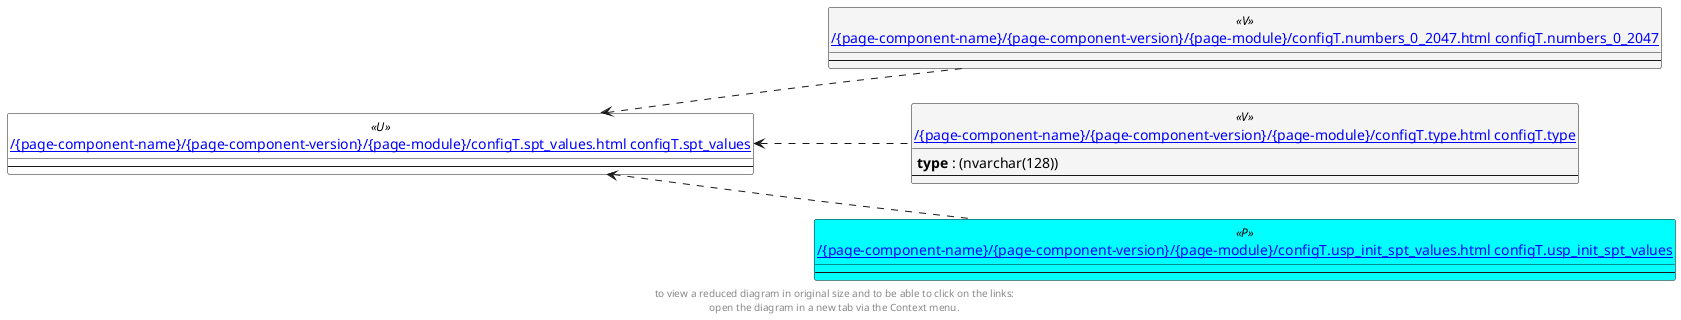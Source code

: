 @startuml
left to right direction
'top to bottom direction
hide circle
'avoide "." issues:
set namespaceSeparator none


skinparam class {
  BackgroundColor White
  BackgroundColor<<FN>> Yellow
  BackgroundColor<<FS>> Yellow
  BackgroundColor<<FT>> LightGray
  BackgroundColor<<IF>> Yellow
  BackgroundColor<<IS>> Yellow
  BackgroundColor<<P>> Aqua
  BackgroundColor<<PC>> Aqua
  BackgroundColor<<SN>> Yellow
  BackgroundColor<<SO>> SlateBlue
  BackgroundColor<<TF>> LightGray
  BackgroundColor<<TR>> Tomato
  BackgroundColor<<U>> White
  BackgroundColor<<V>> WhiteSmoke
  BackgroundColor<<X>> Aqua
}


entity "[[{site-url}/{page-component-name}/{page-component-version}/{page-module}/configT.numbers_0_2047.html configT.numbers_0_2047]]" as configT.numbers_0_2047 << V >> {
  --
}

entity "[[{site-url}/{page-component-name}/{page-component-version}/{page-module}/configT.spt_values.html configT.spt_values]]" as configT.spt_values << U >> {
  --
}

entity "[[{site-url}/{page-component-name}/{page-component-version}/{page-module}/configT.type.html configT.type]]" as configT.type << V >> {
  **type** : (nvarchar(128))
  --
}

entity "[[{site-url}/{page-component-name}/{page-component-version}/{page-module}/configT.usp_init_spt_values.html configT.usp_init_spt_values]]" as configT.usp_init_spt_values << P >> {
  --
}

configT.spt_values <.. configT.type
configT.spt_values <.. configT.usp_init_spt_values
configT.spt_values <.. configT.numbers_0_2047
footer
to view a reduced diagram in original size and to be able to click on the links:
open the diagram in a new tab via the Context menu.
end footer

@enduml

